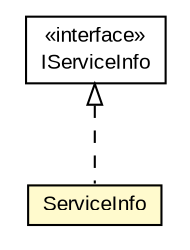 #!/usr/local/bin/dot
#
# Class diagram 
# Generated by UMLGraph version R5_6-24-gf6e263 (http://www.umlgraph.org/)
#

digraph G {
	edge [fontname="arial",fontsize=10,labelfontname="arial",labelfontsize=10];
	node [fontname="arial",fontsize=10,shape=plaintext];
	nodesep=0.25;
	ranksep=0.5;
	// com.mycompany.service.api.ServiceInfo
	c112 [label=<<table title="com.mycompany.service.api.ServiceInfo" border="0" cellborder="1" cellspacing="0" cellpadding="2" port="p" bgcolor="lemonChiffon" href="./ServiceInfo.html">
		<tr><td><table border="0" cellspacing="0" cellpadding="1">
<tr><td align="center" balign="center"> ServiceInfo </td></tr>
		</table></td></tr>
		</table>>, URL="./ServiceInfo.html", fontname="arial", fontcolor="black", fontsize=10.0];
	// com.mycompany.service.api.IServiceInfo
	c114 [label=<<table title="com.mycompany.service.api.IServiceInfo" border="0" cellborder="1" cellspacing="0" cellpadding="2" port="p" href="./IServiceInfo.html">
		<tr><td><table border="0" cellspacing="0" cellpadding="1">
<tr><td align="center" balign="center"> &#171;interface&#187; </td></tr>
<tr><td align="center" balign="center"> IServiceInfo </td></tr>
		</table></td></tr>
		</table>>, URL="./IServiceInfo.html", fontname="arial", fontcolor="black", fontsize=10.0];
	//com.mycompany.service.api.ServiceInfo implements com.mycompany.service.api.IServiceInfo
	c114:p -> c112:p [dir=back,arrowtail=empty,style=dashed];
}

